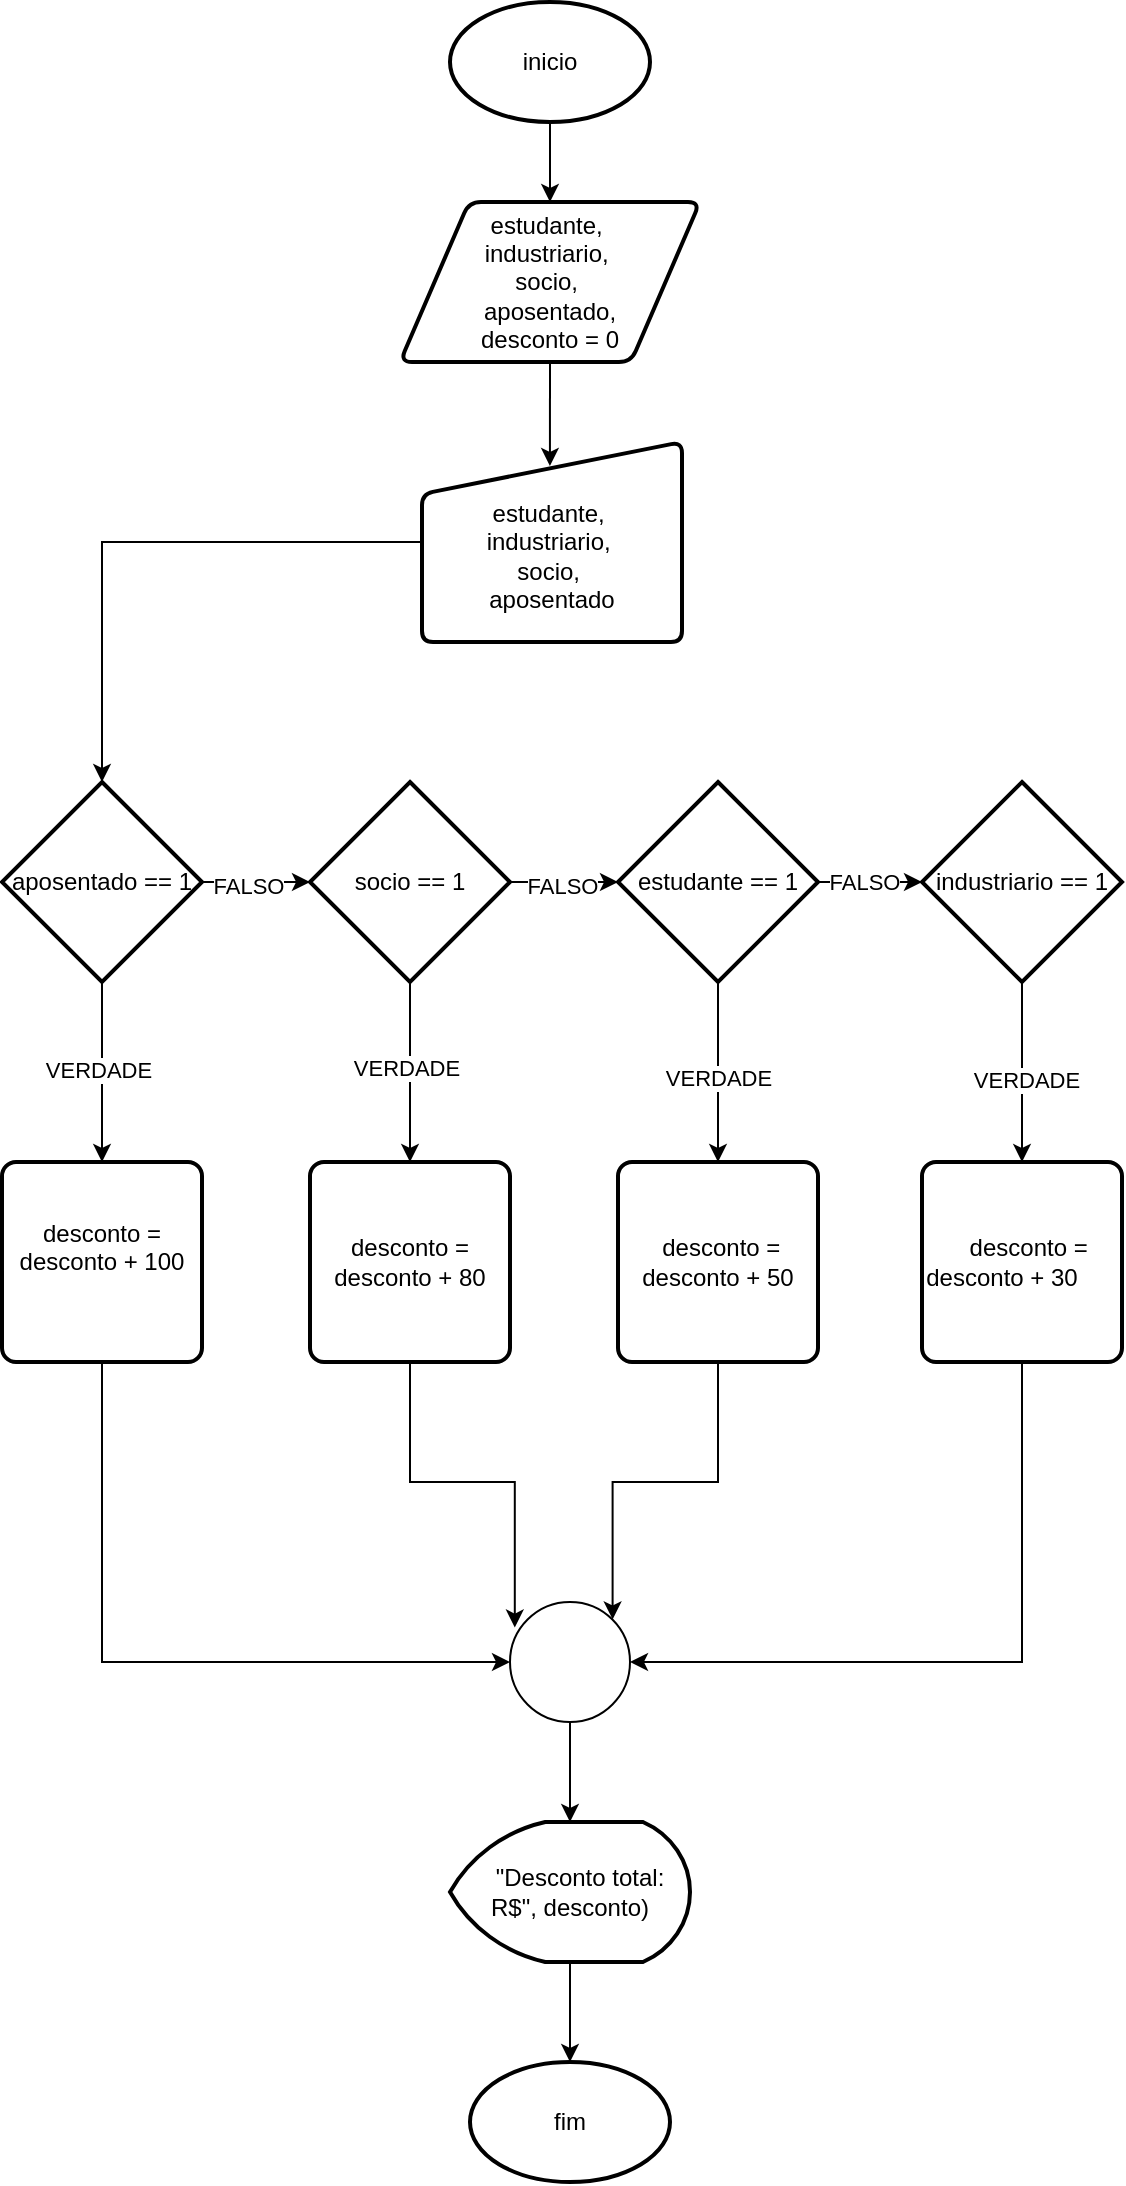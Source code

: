 <mxfile version="24.5.4" type="device">
  <diagram name="Página-1" id="iCJTRSjJl_mtYwoFhU3E">
    <mxGraphModel dx="1002" dy="577" grid="1" gridSize="10" guides="1" tooltips="1" connect="1" arrows="1" fold="1" page="1" pageScale="1" pageWidth="827" pageHeight="1169" math="0" shadow="0">
      <root>
        <mxCell id="0" />
        <mxCell id="1" parent="0" />
        <mxCell id="1CClvcRf1ZWuIcnDeG7w-4" value="" style="edgeStyle=orthogonalEdgeStyle;rounded=0;orthogonalLoop=1;jettySize=auto;html=1;" edge="1" parent="1" source="1CClvcRf1ZWuIcnDeG7w-2" target="1CClvcRf1ZWuIcnDeG7w-3">
          <mxGeometry relative="1" as="geometry" />
        </mxCell>
        <mxCell id="1CClvcRf1ZWuIcnDeG7w-2" value="inicio" style="strokeWidth=2;html=1;shape=mxgraph.flowchart.start_1;whiteSpace=wrap;" vertex="1" parent="1">
          <mxGeometry x="364" y="30" width="100" height="60" as="geometry" />
        </mxCell>
        <mxCell id="1CClvcRf1ZWuIcnDeG7w-3" value="estudante,&amp;nbsp;&lt;div&gt;industriario,&amp;nbsp;&lt;/div&gt;&lt;div&gt;socio,&amp;nbsp;&lt;/div&gt;&lt;div&gt;aposentado,&lt;/div&gt;&lt;div&gt;desconto = 0&lt;br&gt;&lt;/div&gt;" style="shape=parallelogram;html=1;strokeWidth=2;perimeter=parallelogramPerimeter;whiteSpace=wrap;rounded=1;arcSize=12;size=0.23;" vertex="1" parent="1">
          <mxGeometry x="339" y="130" width="150" height="80" as="geometry" />
        </mxCell>
        <mxCell id="1CClvcRf1ZWuIcnDeG7w-16" value="" style="edgeStyle=orthogonalEdgeStyle;rounded=0;orthogonalLoop=1;jettySize=auto;html=1;entryX=0.5;entryY=0;entryDx=0;entryDy=0;entryPerimeter=0;" edge="1" parent="1" source="1CClvcRf1ZWuIcnDeG7w-5" target="1CClvcRf1ZWuIcnDeG7w-8">
          <mxGeometry relative="1" as="geometry">
            <mxPoint x="415" y="410" as="targetPoint" />
          </mxGeometry>
        </mxCell>
        <mxCell id="1CClvcRf1ZWuIcnDeG7w-5" value="&lt;div&gt;&lt;br&gt;&lt;/div&gt;estudante,&amp;nbsp;&lt;div&gt;industriario,&amp;nbsp;&lt;/div&gt;&lt;div&gt;socio,&amp;nbsp;&lt;/div&gt;&lt;div&gt;aposentado&lt;/div&gt;" style="html=1;strokeWidth=2;shape=manualInput;whiteSpace=wrap;rounded=1;size=26;arcSize=11;" vertex="1" parent="1">
          <mxGeometry x="350" y="250" width="130" height="100" as="geometry" />
        </mxCell>
        <mxCell id="1CClvcRf1ZWuIcnDeG7w-7" style="edgeStyle=orthogonalEdgeStyle;rounded=0;orthogonalLoop=1;jettySize=auto;html=1;exitX=0.5;exitY=1;exitDx=0;exitDy=0;entryX=0.492;entryY=0.12;entryDx=0;entryDy=0;entryPerimeter=0;" edge="1" parent="1" source="1CClvcRf1ZWuIcnDeG7w-3" target="1CClvcRf1ZWuIcnDeG7w-5">
          <mxGeometry relative="1" as="geometry" />
        </mxCell>
        <mxCell id="1CClvcRf1ZWuIcnDeG7w-10" value="" style="edgeStyle=orthogonalEdgeStyle;rounded=0;orthogonalLoop=1;jettySize=auto;html=1;" edge="1" parent="1" source="1CClvcRf1ZWuIcnDeG7w-8" target="1CClvcRf1ZWuIcnDeG7w-9">
          <mxGeometry relative="1" as="geometry" />
        </mxCell>
        <mxCell id="1CClvcRf1ZWuIcnDeG7w-11" value="VERDADE" style="edgeLabel;html=1;align=center;verticalAlign=middle;resizable=0;points=[];" vertex="1" connectable="0" parent="1CClvcRf1ZWuIcnDeG7w-10">
          <mxGeometry x="-0.035" y="-2" relative="1" as="geometry">
            <mxPoint as="offset" />
          </mxGeometry>
        </mxCell>
        <mxCell id="1CClvcRf1ZWuIcnDeG7w-8" value="aposentado == 1" style="strokeWidth=2;html=1;shape=mxgraph.flowchart.decision;whiteSpace=wrap;" vertex="1" parent="1">
          <mxGeometry x="140" y="420" width="100" height="100" as="geometry" />
        </mxCell>
        <mxCell id="1CClvcRf1ZWuIcnDeG7w-9" value="&lt;div&gt;desconto = desconto + 100&lt;/div&gt;&lt;div&gt;&lt;br&gt;&lt;/div&gt;" style="rounded=1;whiteSpace=wrap;html=1;absoluteArcSize=1;arcSize=14;strokeWidth=2;" vertex="1" parent="1">
          <mxGeometry x="140" y="610" width="100" height="100" as="geometry" />
        </mxCell>
        <mxCell id="1CClvcRf1ZWuIcnDeG7w-20" style="edgeStyle=orthogonalEdgeStyle;rounded=0;orthogonalLoop=1;jettySize=auto;html=1;exitX=0.5;exitY=1;exitDx=0;exitDy=0;exitPerimeter=0;" edge="1" parent="1" source="1CClvcRf1ZWuIcnDeG7w-12" target="1CClvcRf1ZWuIcnDeG7w-19">
          <mxGeometry relative="1" as="geometry" />
        </mxCell>
        <mxCell id="1CClvcRf1ZWuIcnDeG7w-12" value="socio == 1" style="strokeWidth=2;html=1;shape=mxgraph.flowchart.decision;whiteSpace=wrap;" vertex="1" parent="1">
          <mxGeometry x="294" y="420" width="100" height="100" as="geometry" />
        </mxCell>
        <mxCell id="1CClvcRf1ZWuIcnDeG7w-13" style="edgeStyle=orthogonalEdgeStyle;rounded=0;orthogonalLoop=1;jettySize=auto;html=1;exitX=1;exitY=0.5;exitDx=0;exitDy=0;exitPerimeter=0;entryX=0;entryY=0.5;entryDx=0;entryDy=0;entryPerimeter=0;" edge="1" parent="1" source="1CClvcRf1ZWuIcnDeG7w-8" target="1CClvcRf1ZWuIcnDeG7w-12">
          <mxGeometry relative="1" as="geometry" />
        </mxCell>
        <mxCell id="1CClvcRf1ZWuIcnDeG7w-14" value="FALSO" style="edgeLabel;html=1;align=center;verticalAlign=middle;resizable=0;points=[];" vertex="1" connectable="0" parent="1CClvcRf1ZWuIcnDeG7w-13">
          <mxGeometry x="-0.156" y="-2" relative="1" as="geometry">
            <mxPoint as="offset" />
          </mxGeometry>
        </mxCell>
        <mxCell id="1CClvcRf1ZWuIcnDeG7w-18" value="VERDADE" style="edgeLabel;html=1;align=center;verticalAlign=middle;resizable=0;points=[];" vertex="1" connectable="0" parent="1">
          <mxGeometry x="342" y="563" as="geometry" />
        </mxCell>
        <mxCell id="1CClvcRf1ZWuIcnDeG7w-19" value="&lt;div&gt;desconto = desconto + 80&lt;/div&gt;" style="rounded=1;whiteSpace=wrap;html=1;absoluteArcSize=1;arcSize=14;strokeWidth=2;" vertex="1" parent="1">
          <mxGeometry x="294" y="610" width="100" height="100" as="geometry" />
        </mxCell>
        <mxCell id="1CClvcRf1ZWuIcnDeG7w-25" value="" style="edgeStyle=orthogonalEdgeStyle;rounded=0;orthogonalLoop=1;jettySize=auto;html=1;" edge="1" parent="1" source="1CClvcRf1ZWuIcnDeG7w-21" target="1CClvcRf1ZWuIcnDeG7w-24">
          <mxGeometry relative="1" as="geometry" />
        </mxCell>
        <mxCell id="1CClvcRf1ZWuIcnDeG7w-26" value="VERDADE" style="edgeLabel;html=1;align=center;verticalAlign=middle;resizable=0;points=[];" vertex="1" connectable="0" parent="1CClvcRf1ZWuIcnDeG7w-25">
          <mxGeometry x="0.053" relative="1" as="geometry">
            <mxPoint as="offset" />
          </mxGeometry>
        </mxCell>
        <mxCell id="1CClvcRf1ZWuIcnDeG7w-28" value="" style="edgeStyle=orthogonalEdgeStyle;rounded=0;orthogonalLoop=1;jettySize=auto;html=1;" edge="1" parent="1" source="1CClvcRf1ZWuIcnDeG7w-21" target="1CClvcRf1ZWuIcnDeG7w-27">
          <mxGeometry relative="1" as="geometry" />
        </mxCell>
        <mxCell id="1CClvcRf1ZWuIcnDeG7w-31" value="FALSO" style="edgeLabel;html=1;align=center;verticalAlign=middle;resizable=0;points=[];" vertex="1" connectable="0" parent="1CClvcRf1ZWuIcnDeG7w-28">
          <mxGeometry x="-0.123" relative="1" as="geometry">
            <mxPoint as="offset" />
          </mxGeometry>
        </mxCell>
        <mxCell id="1CClvcRf1ZWuIcnDeG7w-21" value="estudante == 1" style="strokeWidth=2;html=1;shape=mxgraph.flowchart.decision;whiteSpace=wrap;" vertex="1" parent="1">
          <mxGeometry x="448" y="420" width="100" height="100" as="geometry" />
        </mxCell>
        <mxCell id="1CClvcRf1ZWuIcnDeG7w-22" style="edgeStyle=orthogonalEdgeStyle;rounded=0;orthogonalLoop=1;jettySize=auto;html=1;exitX=1;exitY=0.5;exitDx=0;exitDy=0;exitPerimeter=0;entryX=0;entryY=0.5;entryDx=0;entryDy=0;entryPerimeter=0;" edge="1" parent="1" source="1CClvcRf1ZWuIcnDeG7w-12" target="1CClvcRf1ZWuIcnDeG7w-21">
          <mxGeometry relative="1" as="geometry" />
        </mxCell>
        <mxCell id="1CClvcRf1ZWuIcnDeG7w-23" value="FALSO" style="edgeLabel;html=1;align=center;verticalAlign=middle;resizable=0;points=[];" vertex="1" connectable="0" parent="1CClvcRf1ZWuIcnDeG7w-22">
          <mxGeometry x="-0.044" y="-2" relative="1" as="geometry">
            <mxPoint as="offset" />
          </mxGeometry>
        </mxCell>
        <mxCell id="1CClvcRf1ZWuIcnDeG7w-24" value="&amp;nbsp;desconto = desconto + 50" style="rounded=1;whiteSpace=wrap;html=1;absoluteArcSize=1;arcSize=14;strokeWidth=2;" vertex="1" parent="1">
          <mxGeometry x="448" y="610" width="100" height="100" as="geometry" />
        </mxCell>
        <mxCell id="1CClvcRf1ZWuIcnDeG7w-30" value="" style="edgeStyle=orthogonalEdgeStyle;rounded=0;orthogonalLoop=1;jettySize=auto;html=1;" edge="1" parent="1" source="1CClvcRf1ZWuIcnDeG7w-27" target="1CClvcRf1ZWuIcnDeG7w-29">
          <mxGeometry relative="1" as="geometry" />
        </mxCell>
        <mxCell id="1CClvcRf1ZWuIcnDeG7w-33" value="VERDADE" style="edgeLabel;html=1;align=center;verticalAlign=middle;resizable=0;points=[];" vertex="1" connectable="0" parent="1CClvcRf1ZWuIcnDeG7w-30">
          <mxGeometry x="0.076" y="2" relative="1" as="geometry">
            <mxPoint as="offset" />
          </mxGeometry>
        </mxCell>
        <mxCell id="1CClvcRf1ZWuIcnDeG7w-27" value="industriario == 1" style="strokeWidth=2;html=1;shape=mxgraph.flowchart.decision;whiteSpace=wrap;" vertex="1" parent="1">
          <mxGeometry x="600" y="420" width="100" height="100" as="geometry" />
        </mxCell>
        <mxCell id="1CClvcRf1ZWuIcnDeG7w-29" value="&amp;nbsp; desconto = desconto + 30&amp;nbsp; &amp;nbsp; &amp;nbsp;&amp;nbsp;" style="rounded=1;whiteSpace=wrap;html=1;absoluteArcSize=1;arcSize=14;strokeWidth=2;" vertex="1" parent="1">
          <mxGeometry x="600" y="610" width="100" height="100" as="geometry" />
        </mxCell>
        <mxCell id="1CClvcRf1ZWuIcnDeG7w-34" value="" style="verticalLabelPosition=bottom;verticalAlign=top;html=1;shape=mxgraph.flowchart.on-page_reference;" vertex="1" parent="1">
          <mxGeometry x="394" y="830" width="60" height="60" as="geometry" />
        </mxCell>
        <mxCell id="1CClvcRf1ZWuIcnDeG7w-36" style="edgeStyle=orthogonalEdgeStyle;rounded=0;orthogonalLoop=1;jettySize=auto;html=1;exitX=0.5;exitY=1;exitDx=0;exitDy=0;entryX=0;entryY=0.5;entryDx=0;entryDy=0;entryPerimeter=0;" edge="1" parent="1" source="1CClvcRf1ZWuIcnDeG7w-9" target="1CClvcRf1ZWuIcnDeG7w-34">
          <mxGeometry relative="1" as="geometry" />
        </mxCell>
        <mxCell id="1CClvcRf1ZWuIcnDeG7w-37" style="edgeStyle=orthogonalEdgeStyle;rounded=0;orthogonalLoop=1;jettySize=auto;html=1;exitX=0.5;exitY=1;exitDx=0;exitDy=0;entryX=0.04;entryY=0.213;entryDx=0;entryDy=0;entryPerimeter=0;" edge="1" parent="1" source="1CClvcRf1ZWuIcnDeG7w-19" target="1CClvcRf1ZWuIcnDeG7w-34">
          <mxGeometry relative="1" as="geometry" />
        </mxCell>
        <mxCell id="1CClvcRf1ZWuIcnDeG7w-38" style="edgeStyle=orthogonalEdgeStyle;rounded=0;orthogonalLoop=1;jettySize=auto;html=1;exitX=0.5;exitY=1;exitDx=0;exitDy=0;entryX=0.855;entryY=0.145;entryDx=0;entryDy=0;entryPerimeter=0;" edge="1" parent="1" source="1CClvcRf1ZWuIcnDeG7w-24" target="1CClvcRf1ZWuIcnDeG7w-34">
          <mxGeometry relative="1" as="geometry" />
        </mxCell>
        <mxCell id="1CClvcRf1ZWuIcnDeG7w-39" style="edgeStyle=orthogonalEdgeStyle;rounded=0;orthogonalLoop=1;jettySize=auto;html=1;exitX=0.5;exitY=1;exitDx=0;exitDy=0;entryX=1;entryY=0.5;entryDx=0;entryDy=0;entryPerimeter=0;" edge="1" parent="1" source="1CClvcRf1ZWuIcnDeG7w-29" target="1CClvcRf1ZWuIcnDeG7w-34">
          <mxGeometry relative="1" as="geometry" />
        </mxCell>
        <mxCell id="1CClvcRf1ZWuIcnDeG7w-44" value="" style="edgeStyle=orthogonalEdgeStyle;rounded=0;orthogonalLoop=1;jettySize=auto;html=1;" edge="1" parent="1" source="1CClvcRf1ZWuIcnDeG7w-41" target="1CClvcRf1ZWuIcnDeG7w-43">
          <mxGeometry relative="1" as="geometry" />
        </mxCell>
        <mxCell id="1CClvcRf1ZWuIcnDeG7w-41" value="&amp;nbsp; &amp;nbsp;&quot;Desconto total: R$&quot;, desconto)" style="strokeWidth=2;html=1;shape=mxgraph.flowchart.display;whiteSpace=wrap;" vertex="1" parent="1">
          <mxGeometry x="364" y="940" width="120" height="70" as="geometry" />
        </mxCell>
        <mxCell id="1CClvcRf1ZWuIcnDeG7w-42" style="edgeStyle=orthogonalEdgeStyle;rounded=0;orthogonalLoop=1;jettySize=auto;html=1;exitX=0.5;exitY=1;exitDx=0;exitDy=0;exitPerimeter=0;entryX=0.5;entryY=0;entryDx=0;entryDy=0;entryPerimeter=0;" edge="1" parent="1" source="1CClvcRf1ZWuIcnDeG7w-34" target="1CClvcRf1ZWuIcnDeG7w-41">
          <mxGeometry relative="1" as="geometry" />
        </mxCell>
        <mxCell id="1CClvcRf1ZWuIcnDeG7w-43" value="fim" style="strokeWidth=2;html=1;shape=mxgraph.flowchart.start_1;whiteSpace=wrap;" vertex="1" parent="1">
          <mxGeometry x="374" y="1060" width="100" height="60" as="geometry" />
        </mxCell>
      </root>
    </mxGraphModel>
  </diagram>
</mxfile>
